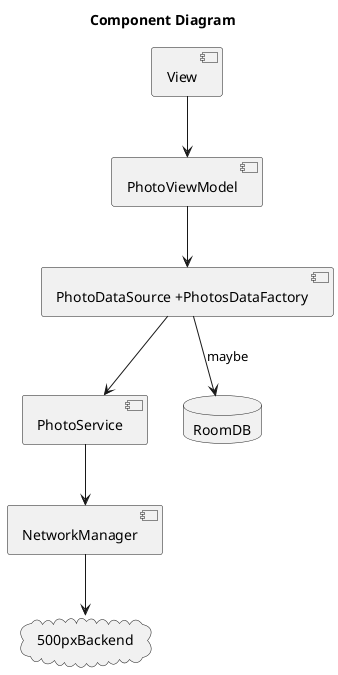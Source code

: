 @startuml
title Component Diagram

component View
component PhotoViewModel
component "PhotoDataSource +PhotosDataFactory" as repo
component PhotoService
component NetworkManager
cloud 500pxBackend
database RoomDB

 View -down-> PhotoViewModel
 PhotoViewModel -down-> repo
 repo -down-> PhotoService
 PhotoService -down-> NetworkManager
 NetworkManager -down-> 500pxBackend
 repo -down-> RoomDB: maybe


@enduml